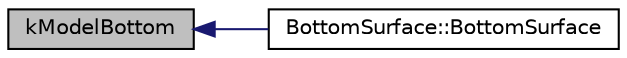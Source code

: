 digraph "kModelBottom"
{
  edge [fontname="Helvetica",fontsize="10",labelfontname="Helvetica",labelfontsize="10"];
  node [fontname="Helvetica",fontsize="10",shape=record];
  rankdir="LR";
  Node4 [label="kModelBottom",height=0.2,width=0.4,color="black", fillcolor="grey75", style="filled", fontcolor="black"];
  Node4 -> Node5 [dir="back",color="midnightblue",fontsize="10",style="solid",fontname="Helvetica"];
  Node5 [label="BottomSurface::BottomSurface",height=0.2,width=0.4,color="black", fillcolor="white", style="filled",URL="$class_bottom_surface.html#a6e4e350cceeed862cae8e047d1a6218a",tooltip="Construct a new Bottom Surface:: Bottom Surface object. "];
}
